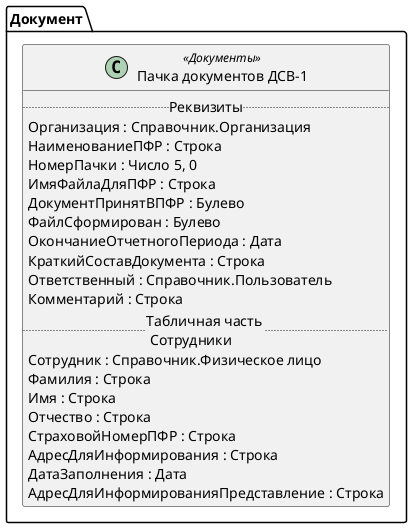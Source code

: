 ﻿@startuml ПачкаДокументовДСВ_1
'!include templates.wsd
'..\include templates.wsd
class Документ.ПачкаДокументовДСВ_1 as "Пачка документов ДСВ-1" <<Документы>>
{
..Реквизиты..
Организация : Справочник.Организация
НаименованиеПФР : Строка
НомерПачки : Число 5, 0
ИмяФайлаДляПФР : Строка
ДокументПринятВПФР : Булево
ФайлСформирован : Булево
ОкончаниеОтчетногоПериода : Дата
КраткийСоставДокумента : Строка
Ответственный : Справочник.Пользователь
Комментарий : Строка
..Табличная часть \n Сотрудники..
Сотрудник : Справочник.Физическое лицо
Фамилия : Строка
Имя : Строка
Отчество : Строка
СтраховойНомерПФР : Строка
АдресДляИнформирования : Строка
ДатаЗаполнения : Дата
АдресДляИнформированияПредставление : Строка
}
@enduml
